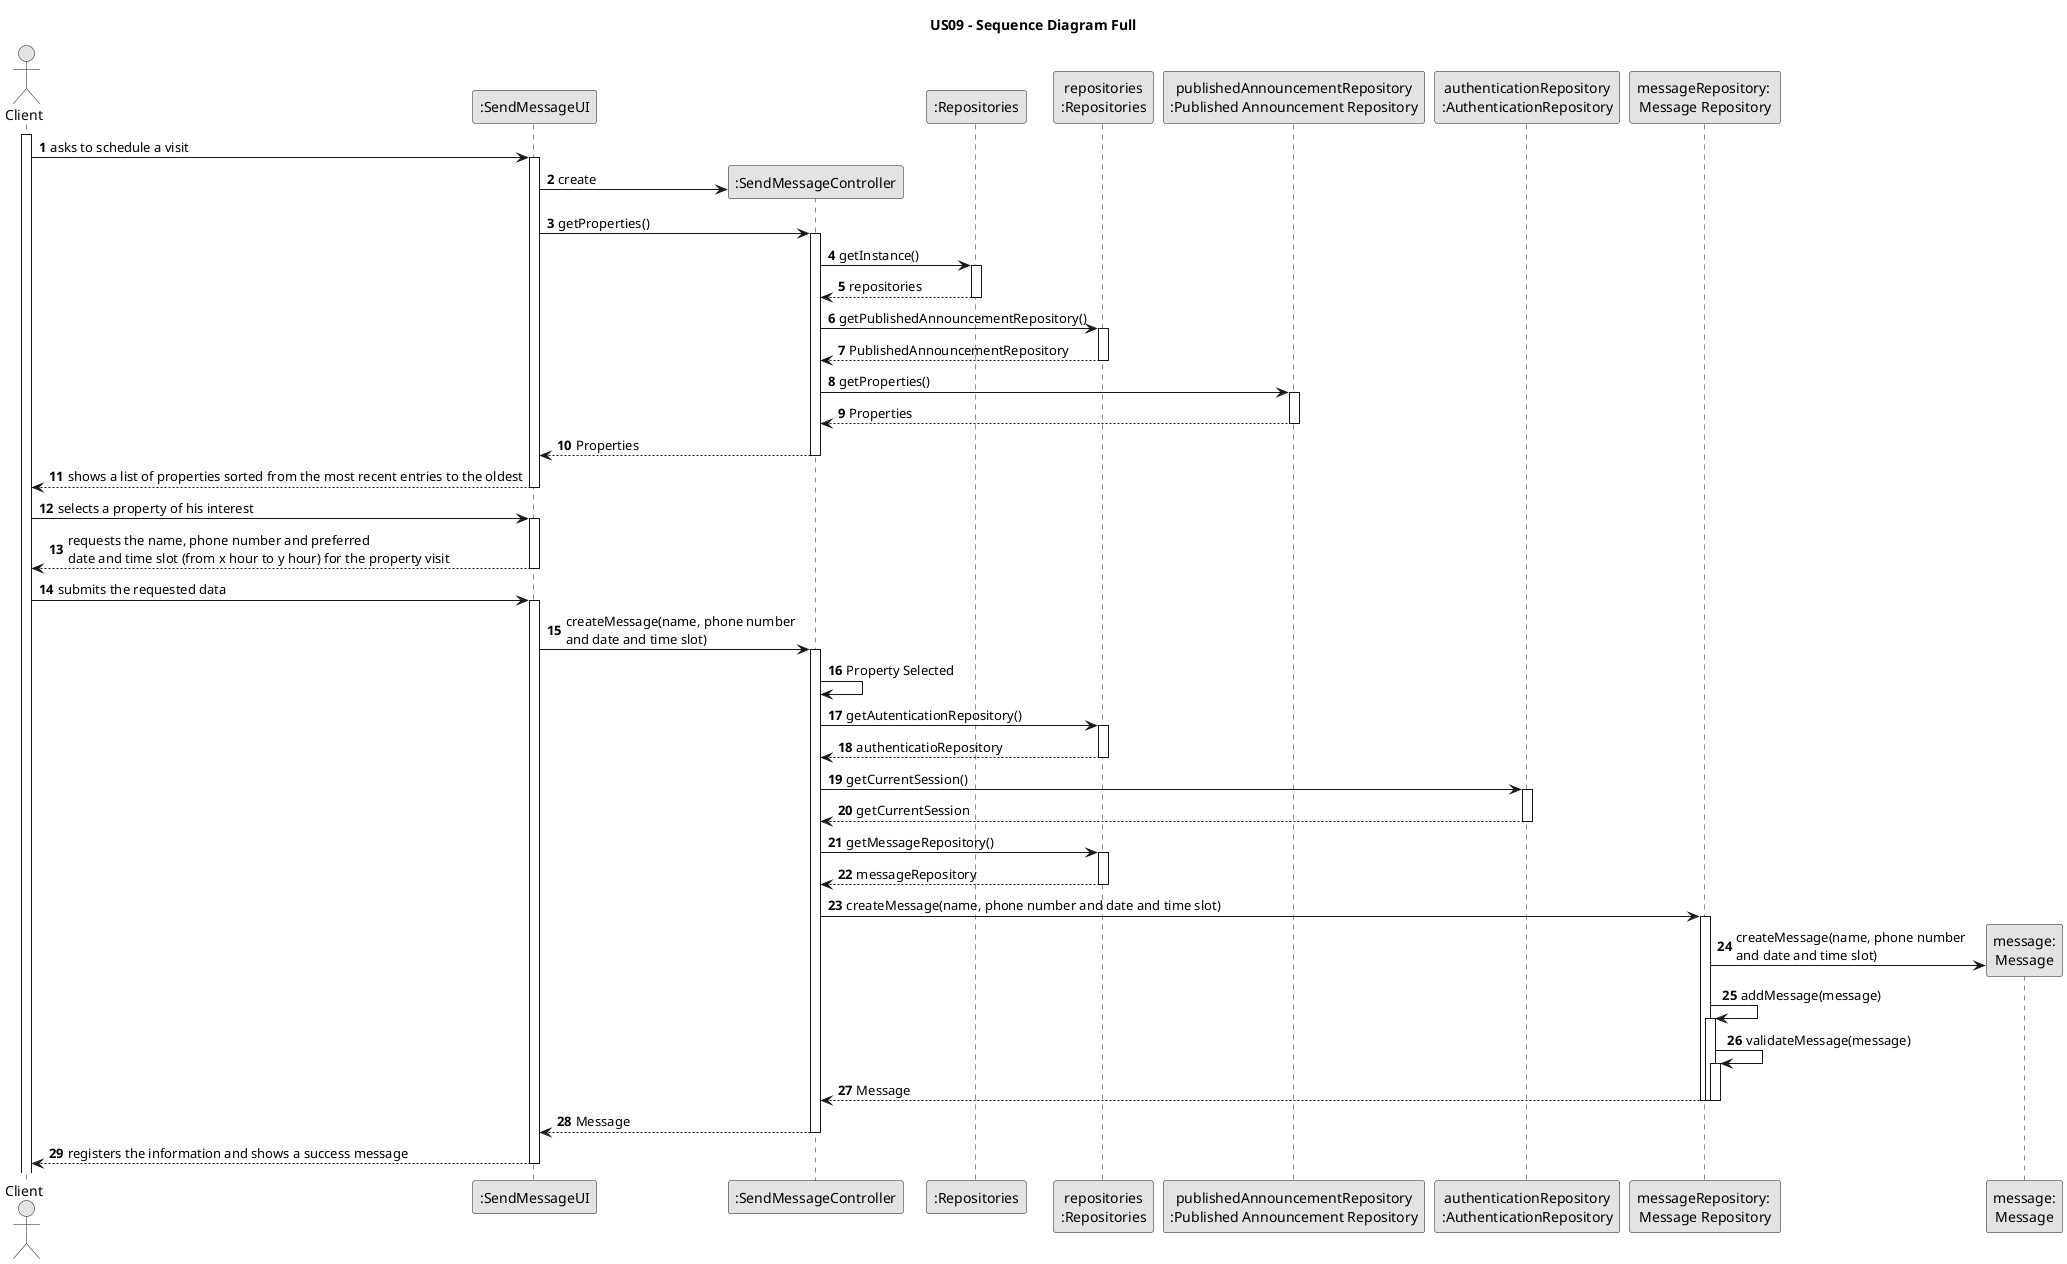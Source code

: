 @startuml
skinparam monochrome true
skinparam packageStyle rectangle
skinparam shadowing false

title US09 - Sequence Diagram Full

autonumber

'hide footbox
actor "Client" as Client
participant ":SendMessageUI" as UI
participant ":SendMessageController" as CTRL
participant ":Repositories" as Repository
participant "repositories\n:Repositories" as Repository2
participant "publishedAnnouncementRepository\n:Published Announcement Repository" as publishedAnnouncementRepository
participant "authenticationRepository\n:AuthenticationRepository" as AuthenticationRepository
participant "messageRepository: \nMessage Repository" as messageRepository
participant "message:\nMessage" as message

autonumber

        activate Client

    Client -> UI: asks to schedule a visit
        activate UI

        UI -> CTRL** : create
'    UI --> Client : requests an identity
'        deactivate UI
'
'    Client -> UI : inserts his email
'        activate UI
'
'        UI -> CTRL : getUserInformation()
'
'            activate CTRL
'

'
'            CTRL -> Repository2 : getUserInformationRepository()
'                activate Repository2
'
'            Repository2 --> CTRL : UserInformationRepository
'                deactivate Repository2
'
'            CTRL -> UserRepository : getUserInformation()
'
'                activate UserRepository
'
'            UserRepository --> CTRL : User Information
'
'                deactivate UserRepository
'
'        CTRL --> UI : User Information
'
'            deactivate CTRL
'
'
'    UI --> Client : shows User information and requests a confirmation
'        deactivate UI
'
'    Client -> UI : confirms his personal information
'        activate UI

        UI -> CTRL : getProperties()
            activate CTRL

            CTRL -> Repository : getInstance()
                            activate Repository

                        Repository --> CTRL : repositories
                            deactivate Repository

'            CTRL -> Repository : getInstance()
'                activate Repository
'
'            Repository --> CTRL : repositories
'                deactivate Repository

            CTRL -> Repository2 : getPublishedAnnouncementRepository()
                activate Repository2

            Repository2 --> CTRL : PublishedAnnouncementRepository
                deactivate Repository2

            CTRL -> publishedAnnouncementRepository : getProperties()

                activate publishedAnnouncementRepository

            publishedAnnouncementRepository --> CTRL : Properties

                deactivate publishedAnnouncementRepository

        CTRL --> UI : Properties

            deactivate CTRL

    UI --> Client: shows a list of properties sorted from the most recent entries to the oldest
        deactivate UI

    Client -> UI: selects a property of his interest
        activate UI

    '   UI --> UI : keepPropertySelected(propertyDescription)


'    UI --> Client: asks to confirm the property selected
'        deactivate UI
'
'    Client -> UI: confirms the selected data
'        activate UI

    UI --> Client: requests the name, phone number and preferred \ndate and time slot (from x hour to y hour) for the property visit
        deactivate UI

    Client -> UI: submits the requested data
        activate UI

    UI -> CTRL: createMessage(name, phone number \nand date and time slot)
        activate CTRL



    CTRL ->CTRL: Property Selected

    CTRL -> Repository2 : getAutenticationRepository()
    activate Repository2

    Repository2 --> CTRL : authenticatioRepository
    deactivate Repository2

    CTRL -> AuthenticationRepository : getCurrentSession()
    activate AuthenticationRepository

    AuthenticationRepository --> CTRL : getCurrentSession
    deactivate AuthenticationRepository

        CTRL -> Repository2 : getMessageRepository()
            activate Repository2

        Repository2 --> CTRL : messageRepository
            deactivate Repository2

            CTRL -> messageRepository : createMessage(name, phone number and date and time slot)
                activate messageRepository

                messageRepository -> message** : createMessage(name, phone number \nand date and time slot)

                messageRepository -> messageRepository : addMessage(message)
                activate messageRepository

                messageRepository -> messageRepository : validateMessage(message)
                activate messageRepository

                messageRepository --> CTRL : Message
                deactivate messageRepository
                deactivate messageRepository
                deactivate messageRepository

           CTRL --> UI : Message
           deactivate CTRL

    UI --> Client: registers the information and shows a success message
        deactivate UI


@enduml